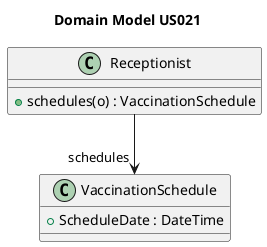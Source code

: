 @startuml

title Domain Model US021

class Receptionist {
  +schedules(o) : VaccinationSchedule
}

class VaccinationSchedule {
  +ScheduleDate : DateTime
}

Receptionist --> "schedules" VaccinationSchedule

@enduml
